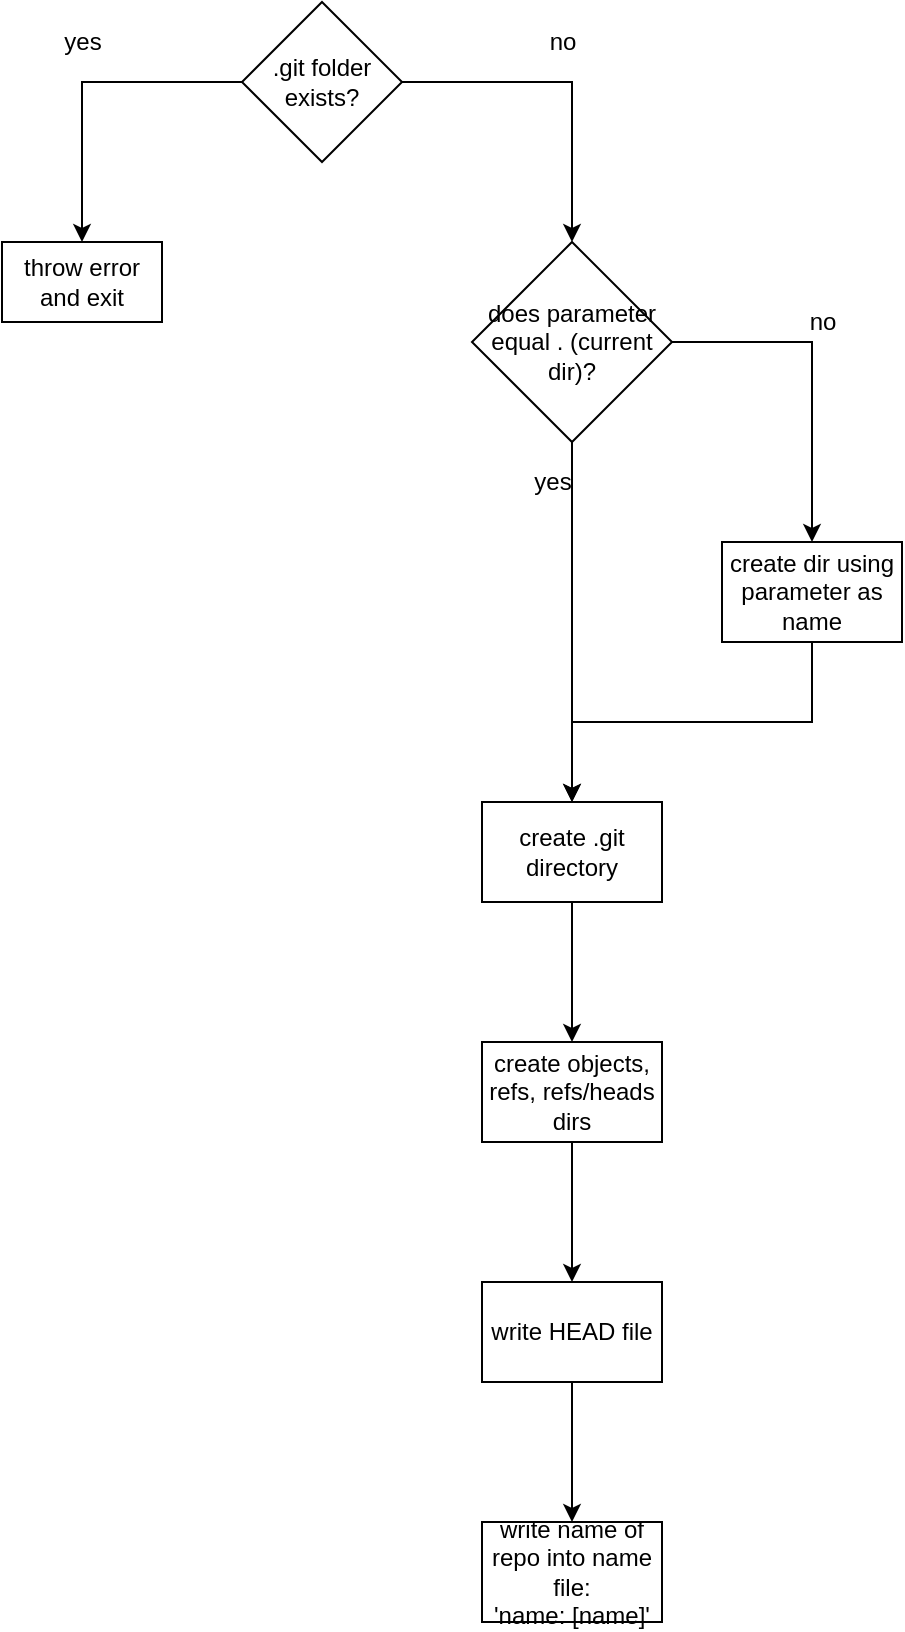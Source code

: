 <mxfile version="16.6.1" type="device"><diagram id="bbgGAMG1AugCgF0Tm1aK" name="Page-1"><mxGraphModel dx="1350" dy="793" grid="1" gridSize="10" guides="1" tooltips="1" connect="1" arrows="1" fold="1" page="1" pageScale="1" pageWidth="850" pageHeight="1100" math="0" shadow="0"><root><mxCell id="0"/><mxCell id="1" parent="0"/><mxCell id="FN9gbfvel08Oy4mts2HV-3" style="edgeStyle=orthogonalEdgeStyle;rounded=0;orthogonalLoop=1;jettySize=auto;html=1;entryX=0.5;entryY=0;entryDx=0;entryDy=0;" edge="1" parent="1" source="FN9gbfvel08Oy4mts2HV-1" target="FN9gbfvel08Oy4mts2HV-2"><mxGeometry relative="1" as="geometry"/></mxCell><mxCell id="FN9gbfvel08Oy4mts2HV-6" style="edgeStyle=orthogonalEdgeStyle;rounded=0;orthogonalLoop=1;jettySize=auto;html=1;entryX=0.5;entryY=0;entryDx=0;entryDy=0;" edge="1" parent="1" source="FN9gbfvel08Oy4mts2HV-1" target="FN9gbfvel08Oy4mts2HV-5"><mxGeometry relative="1" as="geometry"/></mxCell><mxCell id="FN9gbfvel08Oy4mts2HV-1" value=".git folder exists?" style="rhombus;whiteSpace=wrap;html=1;" vertex="1" parent="1"><mxGeometry x="360" y="40" width="80" height="80" as="geometry"/></mxCell><mxCell id="FN9gbfvel08Oy4mts2HV-2" value="throw error and exit" style="rounded=0;whiteSpace=wrap;html=1;" vertex="1" parent="1"><mxGeometry x="240" y="160" width="80" height="40" as="geometry"/></mxCell><mxCell id="FN9gbfvel08Oy4mts2HV-16" style="edgeStyle=orthogonalEdgeStyle;rounded=0;orthogonalLoop=1;jettySize=auto;html=1;entryX=0.5;entryY=0;entryDx=0;entryDy=0;" edge="1" parent="1" source="FN9gbfvel08Oy4mts2HV-4" target="FN9gbfvel08Oy4mts2HV-15"><mxGeometry relative="1" as="geometry"/></mxCell><mxCell id="FN9gbfvel08Oy4mts2HV-4" value="create .git directory" style="rounded=0;whiteSpace=wrap;html=1;" vertex="1" parent="1"><mxGeometry x="480" y="440" width="90" height="50" as="geometry"/></mxCell><mxCell id="FN9gbfvel08Oy4mts2HV-10" style="edgeStyle=orthogonalEdgeStyle;rounded=0;orthogonalLoop=1;jettySize=auto;html=1;entryX=0.5;entryY=0;entryDx=0;entryDy=0;" edge="1" parent="1" source="FN9gbfvel08Oy4mts2HV-5" target="FN9gbfvel08Oy4mts2HV-4"><mxGeometry relative="1" as="geometry"/></mxCell><mxCell id="FN9gbfvel08Oy4mts2HV-11" style="edgeStyle=orthogonalEdgeStyle;rounded=0;orthogonalLoop=1;jettySize=auto;html=1;entryX=0.5;entryY=0;entryDx=0;entryDy=0;" edge="1" parent="1" source="FN9gbfvel08Oy4mts2HV-5" target="FN9gbfvel08Oy4mts2HV-9"><mxGeometry relative="1" as="geometry"/></mxCell><mxCell id="FN9gbfvel08Oy4mts2HV-5" value="does parameter equal . (current dir)?" style="rhombus;whiteSpace=wrap;html=1;" vertex="1" parent="1"><mxGeometry x="475" y="160" width="100" height="100" as="geometry"/></mxCell><mxCell id="FN9gbfvel08Oy4mts2HV-7" value="no" style="text;html=1;align=center;verticalAlign=middle;resizable=0;points=[];autosize=1;strokeColor=none;fillColor=none;" vertex="1" parent="1"><mxGeometry x="505" y="50" width="30" height="20" as="geometry"/></mxCell><mxCell id="FN9gbfvel08Oy4mts2HV-8" value="yes" style="text;html=1;align=center;verticalAlign=middle;resizable=0;points=[];autosize=1;strokeColor=none;fillColor=none;" vertex="1" parent="1"><mxGeometry x="265" y="50" width="30" height="20" as="geometry"/></mxCell><mxCell id="FN9gbfvel08Oy4mts2HV-12" style="edgeStyle=orthogonalEdgeStyle;rounded=0;orthogonalLoop=1;jettySize=auto;html=1;exitX=0.5;exitY=1;exitDx=0;exitDy=0;entryX=0.5;entryY=0;entryDx=0;entryDy=0;" edge="1" parent="1" source="FN9gbfvel08Oy4mts2HV-9" target="FN9gbfvel08Oy4mts2HV-4"><mxGeometry relative="1" as="geometry"/></mxCell><mxCell id="FN9gbfvel08Oy4mts2HV-9" value="create dir using parameter as name" style="rounded=0;whiteSpace=wrap;html=1;" vertex="1" parent="1"><mxGeometry x="600" y="310" width="90" height="50" as="geometry"/></mxCell><mxCell id="FN9gbfvel08Oy4mts2HV-13" value="yes" style="text;html=1;align=center;verticalAlign=middle;resizable=0;points=[];autosize=1;strokeColor=none;fillColor=none;" vertex="1" parent="1"><mxGeometry x="500" y="270" width="30" height="20" as="geometry"/></mxCell><mxCell id="FN9gbfvel08Oy4mts2HV-14" value="no" style="text;html=1;align=center;verticalAlign=middle;resizable=0;points=[];autosize=1;strokeColor=none;fillColor=none;" vertex="1" parent="1"><mxGeometry x="635" y="190" width="30" height="20" as="geometry"/></mxCell><mxCell id="FN9gbfvel08Oy4mts2HV-18" style="edgeStyle=orthogonalEdgeStyle;rounded=0;orthogonalLoop=1;jettySize=auto;html=1;entryX=0.5;entryY=0;entryDx=0;entryDy=0;" edge="1" parent="1" source="FN9gbfvel08Oy4mts2HV-15" target="FN9gbfvel08Oy4mts2HV-17"><mxGeometry relative="1" as="geometry"/></mxCell><mxCell id="FN9gbfvel08Oy4mts2HV-15" value="create objects, refs, refs/heads dirs" style="rounded=0;whiteSpace=wrap;html=1;" vertex="1" parent="1"><mxGeometry x="480" y="560" width="90" height="50" as="geometry"/></mxCell><mxCell id="FN9gbfvel08Oy4mts2HV-20" style="edgeStyle=orthogonalEdgeStyle;rounded=0;orthogonalLoop=1;jettySize=auto;html=1;entryX=0.5;entryY=0;entryDx=0;entryDy=0;" edge="1" parent="1" source="FN9gbfvel08Oy4mts2HV-17" target="FN9gbfvel08Oy4mts2HV-19"><mxGeometry relative="1" as="geometry"/></mxCell><mxCell id="FN9gbfvel08Oy4mts2HV-17" value="write HEAD file" style="rounded=0;whiteSpace=wrap;html=1;" vertex="1" parent="1"><mxGeometry x="480" y="680" width="90" height="50" as="geometry"/></mxCell><mxCell id="FN9gbfvel08Oy4mts2HV-19" value="write name of repo into name file: &lt;br&gt;'name: [name]'" style="rounded=0;whiteSpace=wrap;html=1;" vertex="1" parent="1"><mxGeometry x="480" y="800" width="90" height="50" as="geometry"/></mxCell></root></mxGraphModel></diagram></mxfile>
